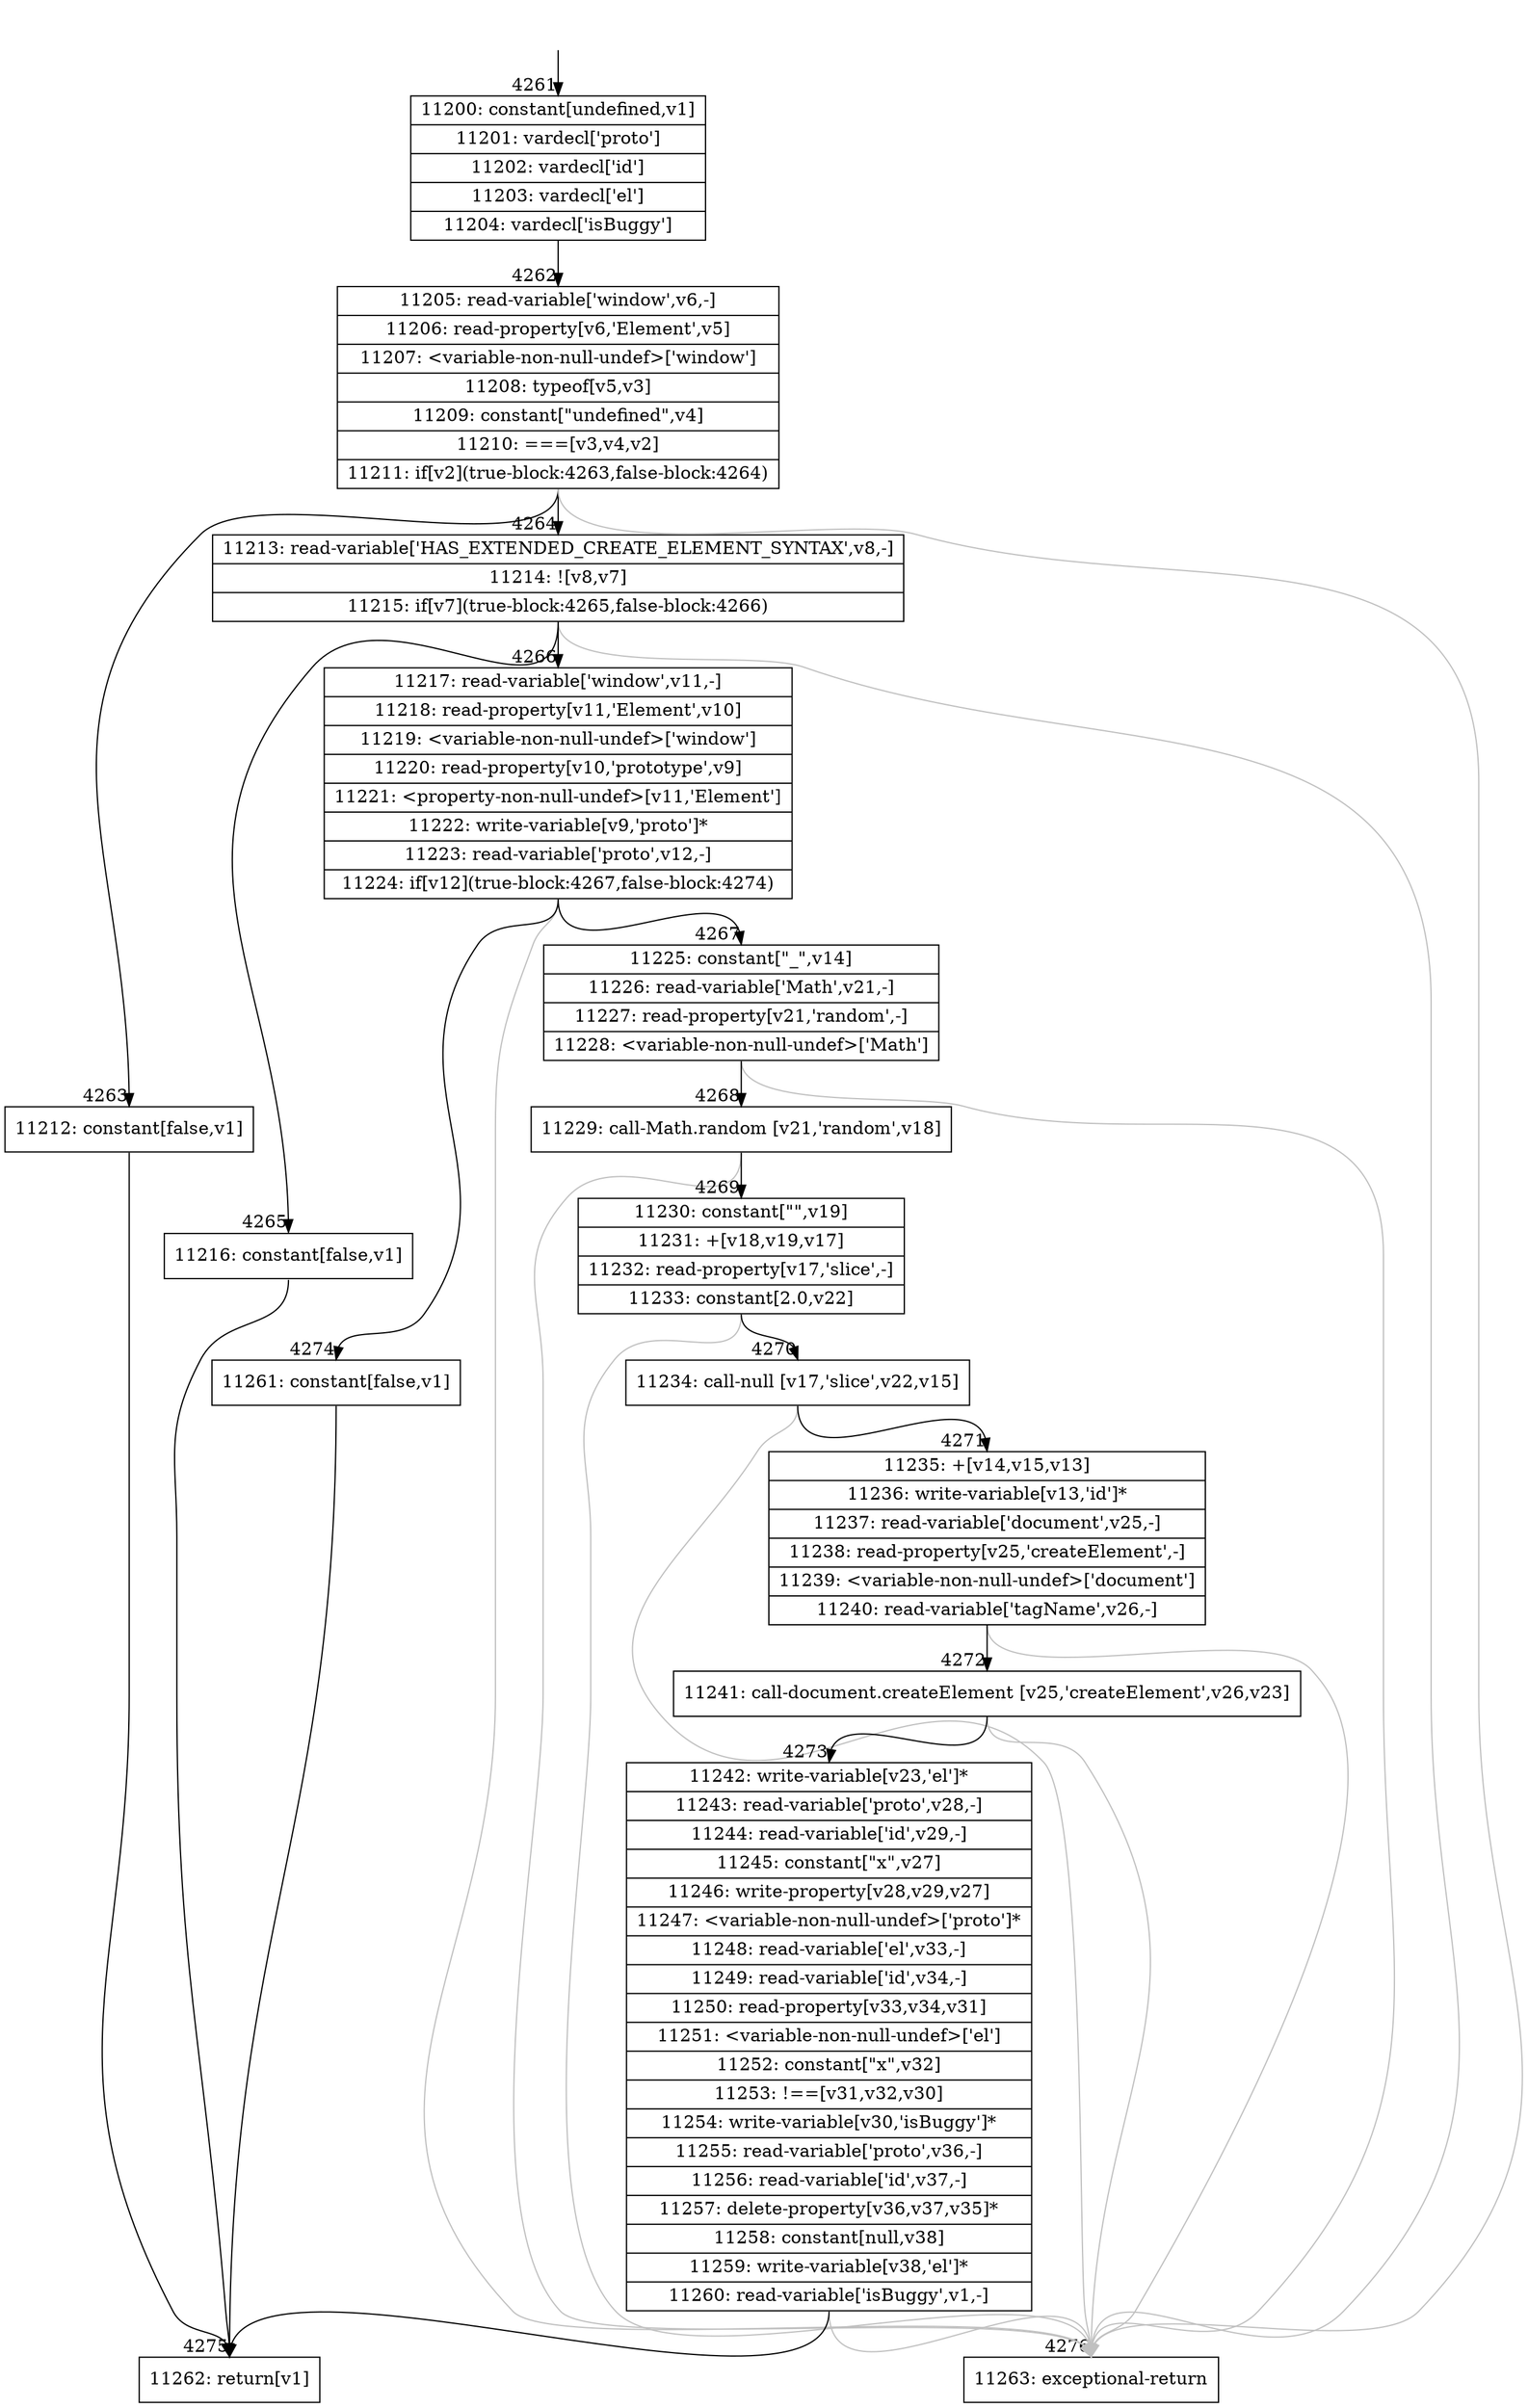 digraph {
rankdir="TD"
BB_entry357[shape=none,label=""];
BB_entry357 -> BB4261 [tailport=s, headport=n, headlabel="    4261"]
BB4261 [shape=record label="{11200: constant[undefined,v1]|11201: vardecl['proto']|11202: vardecl['id']|11203: vardecl['el']|11204: vardecl['isBuggy']}" ] 
BB4261 -> BB4262 [tailport=s, headport=n, headlabel="      4262"]
BB4262 [shape=record label="{11205: read-variable['window',v6,-]|11206: read-property[v6,'Element',v5]|11207: \<variable-non-null-undef\>['window']|11208: typeof[v5,v3]|11209: constant[\"undefined\",v4]|11210: ===[v3,v4,v2]|11211: if[v2](true-block:4263,false-block:4264)}" ] 
BB4262 -> BB4263 [tailport=s, headport=n, headlabel="      4263"]
BB4262 -> BB4264 [tailport=s, headport=n, headlabel="      4264"]
BB4262 -> BB4276 [tailport=s, headport=n, color=gray, headlabel="      4276"]
BB4263 [shape=record label="{11212: constant[false,v1]}" ] 
BB4263 -> BB4275 [tailport=s, headport=n, headlabel="      4275"]
BB4264 [shape=record label="{11213: read-variable['HAS_EXTENDED_CREATE_ELEMENT_SYNTAX',v8,-]|11214: ![v8,v7]|11215: if[v7](true-block:4265,false-block:4266)}" ] 
BB4264 -> BB4265 [tailport=s, headport=n, headlabel="      4265"]
BB4264 -> BB4266 [tailport=s, headport=n, headlabel="      4266"]
BB4264 -> BB4276 [tailport=s, headport=n, color=gray]
BB4265 [shape=record label="{11216: constant[false,v1]}" ] 
BB4265 -> BB4275 [tailport=s, headport=n]
BB4266 [shape=record label="{11217: read-variable['window',v11,-]|11218: read-property[v11,'Element',v10]|11219: \<variable-non-null-undef\>['window']|11220: read-property[v10,'prototype',v9]|11221: \<property-non-null-undef\>[v11,'Element']|11222: write-variable[v9,'proto']*|11223: read-variable['proto',v12,-]|11224: if[v12](true-block:4267,false-block:4274)}" ] 
BB4266 -> BB4267 [tailport=s, headport=n, headlabel="      4267"]
BB4266 -> BB4274 [tailport=s, headport=n, headlabel="      4274"]
BB4266 -> BB4276 [tailport=s, headport=n, color=gray]
BB4267 [shape=record label="{11225: constant[\"_\",v14]|11226: read-variable['Math',v21,-]|11227: read-property[v21,'random',-]|11228: \<variable-non-null-undef\>['Math']}" ] 
BB4267 -> BB4268 [tailport=s, headport=n, headlabel="      4268"]
BB4267 -> BB4276 [tailport=s, headport=n, color=gray]
BB4268 [shape=record label="{11229: call-Math.random [v21,'random',v18]}" ] 
BB4268 -> BB4269 [tailport=s, headport=n, headlabel="      4269"]
BB4268 -> BB4276 [tailport=s, headport=n, color=gray]
BB4269 [shape=record label="{11230: constant[\"\",v19]|11231: +[v18,v19,v17]|11232: read-property[v17,'slice',-]|11233: constant[2.0,v22]}" ] 
BB4269 -> BB4270 [tailport=s, headport=n, headlabel="      4270"]
BB4269 -> BB4276 [tailport=s, headport=n, color=gray]
BB4270 [shape=record label="{11234: call-null [v17,'slice',v22,v15]}" ] 
BB4270 -> BB4271 [tailport=s, headport=n, headlabel="      4271"]
BB4270 -> BB4276 [tailport=s, headport=n, color=gray]
BB4271 [shape=record label="{11235: +[v14,v15,v13]|11236: write-variable[v13,'id']*|11237: read-variable['document',v25,-]|11238: read-property[v25,'createElement',-]|11239: \<variable-non-null-undef\>['document']|11240: read-variable['tagName',v26,-]}" ] 
BB4271 -> BB4272 [tailport=s, headport=n, headlabel="      4272"]
BB4271 -> BB4276 [tailport=s, headport=n, color=gray]
BB4272 [shape=record label="{11241: call-document.createElement [v25,'createElement',v26,v23]}" ] 
BB4272 -> BB4273 [tailport=s, headport=n, headlabel="      4273"]
BB4272 -> BB4276 [tailport=s, headport=n, color=gray]
BB4273 [shape=record label="{11242: write-variable[v23,'el']*|11243: read-variable['proto',v28,-]|11244: read-variable['id',v29,-]|11245: constant[\"x\",v27]|11246: write-property[v28,v29,v27]|11247: \<variable-non-null-undef\>['proto']*|11248: read-variable['el',v33,-]|11249: read-variable['id',v34,-]|11250: read-property[v33,v34,v31]|11251: \<variable-non-null-undef\>['el']|11252: constant[\"x\",v32]|11253: !==[v31,v32,v30]|11254: write-variable[v30,'isBuggy']*|11255: read-variable['proto',v36,-]|11256: read-variable['id',v37,-]|11257: delete-property[v36,v37,v35]*|11258: constant[null,v38]|11259: write-variable[v38,'el']*|11260: read-variable['isBuggy',v1,-]}" ] 
BB4273 -> BB4275 [tailport=s, headport=n]
BB4273 -> BB4276 [tailport=s, headport=n, color=gray]
BB4274 [shape=record label="{11261: constant[false,v1]}" ] 
BB4274 -> BB4275 [tailport=s, headport=n]
BB4275 [shape=record label="{11262: return[v1]}" ] 
BB4276 [shape=record label="{11263: exceptional-return}" ] 
//#$~ 3302
}

